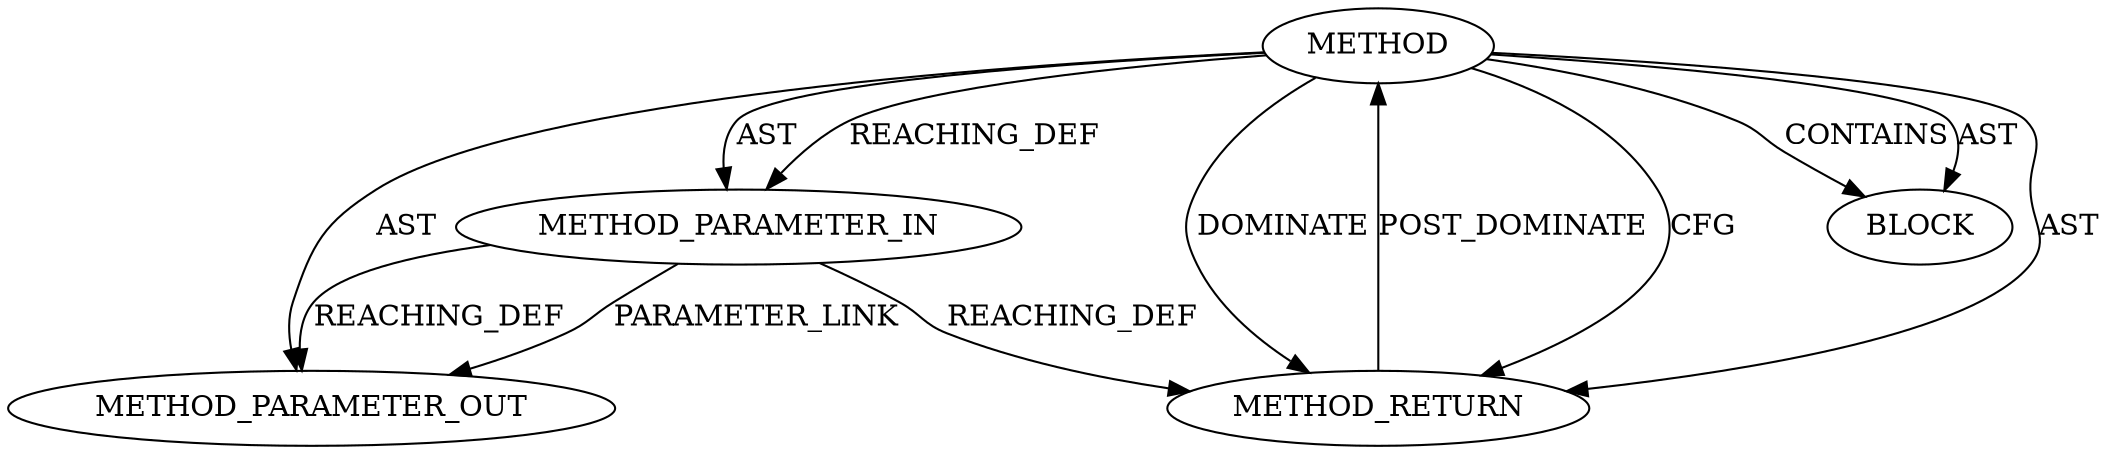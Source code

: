 digraph {
  244 [label=METHOD COLUMN_NUMBER=6 LINE_NUMBER=156 COLUMN_NUMBER_END=52 IS_EXTERNAL=false SIGNATURE="void tls_sw_free_ctx_tx (tls_context*)" NAME="tls_sw_free_ctx_tx" AST_PARENT_TYPE="TYPE_DECL" AST_PARENT_FULL_NAME="tls.h:<global>" ORDER=28 CODE="void tls_sw_free_ctx_tx(struct tls_context *tls_ctx);" FULL_NAME="tls_sw_free_ctx_tx" LINE_NUMBER_END=156 FILENAME="tls.h"]
  245 [label=METHOD_PARAMETER_IN ORDER=1 CODE="struct tls_context *tls_ctx" IS_VARIADIC=false COLUMN_NUMBER=25 LINE_NUMBER=156 TYPE_FULL_NAME="tls_context*" EVALUATION_STRATEGY="BY_VALUE" INDEX=1 NAME="tls_ctx"]
  21178 [label=METHOD_PARAMETER_OUT ORDER=1 CODE="struct tls_context *tls_ctx" IS_VARIADIC=false COLUMN_NUMBER=25 LINE_NUMBER=156 TYPE_FULL_NAME="tls_context*" EVALUATION_STRATEGY="BY_VALUE" INDEX=1 NAME="tls_ctx"]
  247 [label=METHOD_RETURN ORDER=3 CODE="RET" COLUMN_NUMBER=6 LINE_NUMBER=156 TYPE_FULL_NAME="void" EVALUATION_STRATEGY="BY_VALUE"]
  246 [label=BLOCK ORDER=2 ARGUMENT_INDEX=-1 CODE="<empty>" TYPE_FULL_NAME="<empty>"]
  244 -> 247 [label=CFG ]
  244 -> 245 [label=REACHING_DEF VARIABLE=""]
  244 -> 247 [label=AST ]
  247 -> 244 [label=POST_DOMINATE ]
  244 -> 245 [label=AST ]
  245 -> 21178 [label=REACHING_DEF VARIABLE="tls_ctx"]
  244 -> 21178 [label=AST ]
  245 -> 21178 [label=PARAMETER_LINK ]
  244 -> 247 [label=DOMINATE ]
  245 -> 247 [label=REACHING_DEF VARIABLE="tls_ctx"]
  244 -> 246 [label=CONTAINS ]
  244 -> 246 [label=AST ]
}
